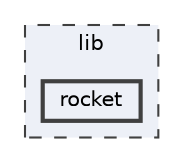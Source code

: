 digraph "lib/rocket"
{
 // LATEX_PDF_SIZE
  bgcolor="transparent";
  edge [fontname=Helvetica,fontsize=10,labelfontname=Helvetica,labelfontsize=10];
  node [fontname=Helvetica,fontsize=10,shape=box,height=0.2,width=0.4];
  compound=true
  subgraph clusterdir_97aefd0d527b934f1d99a682da8fe6a9 {
    graph [ bgcolor="#edf0f7", pencolor="grey25", label="lib", fontname=Helvetica,fontsize=10 style="filled,dashed", URL="dir_97aefd0d527b934f1d99a682da8fe6a9.html",tooltip=""]
  dir_3fe7d44db8e4ba5855d5e3a7d0252393 [label="rocket", fillcolor="#edf0f7", color="grey25", style="filled,bold", URL="dir_3fe7d44db8e4ba5855d5e3a7d0252393.html",tooltip=""];
  }
}
